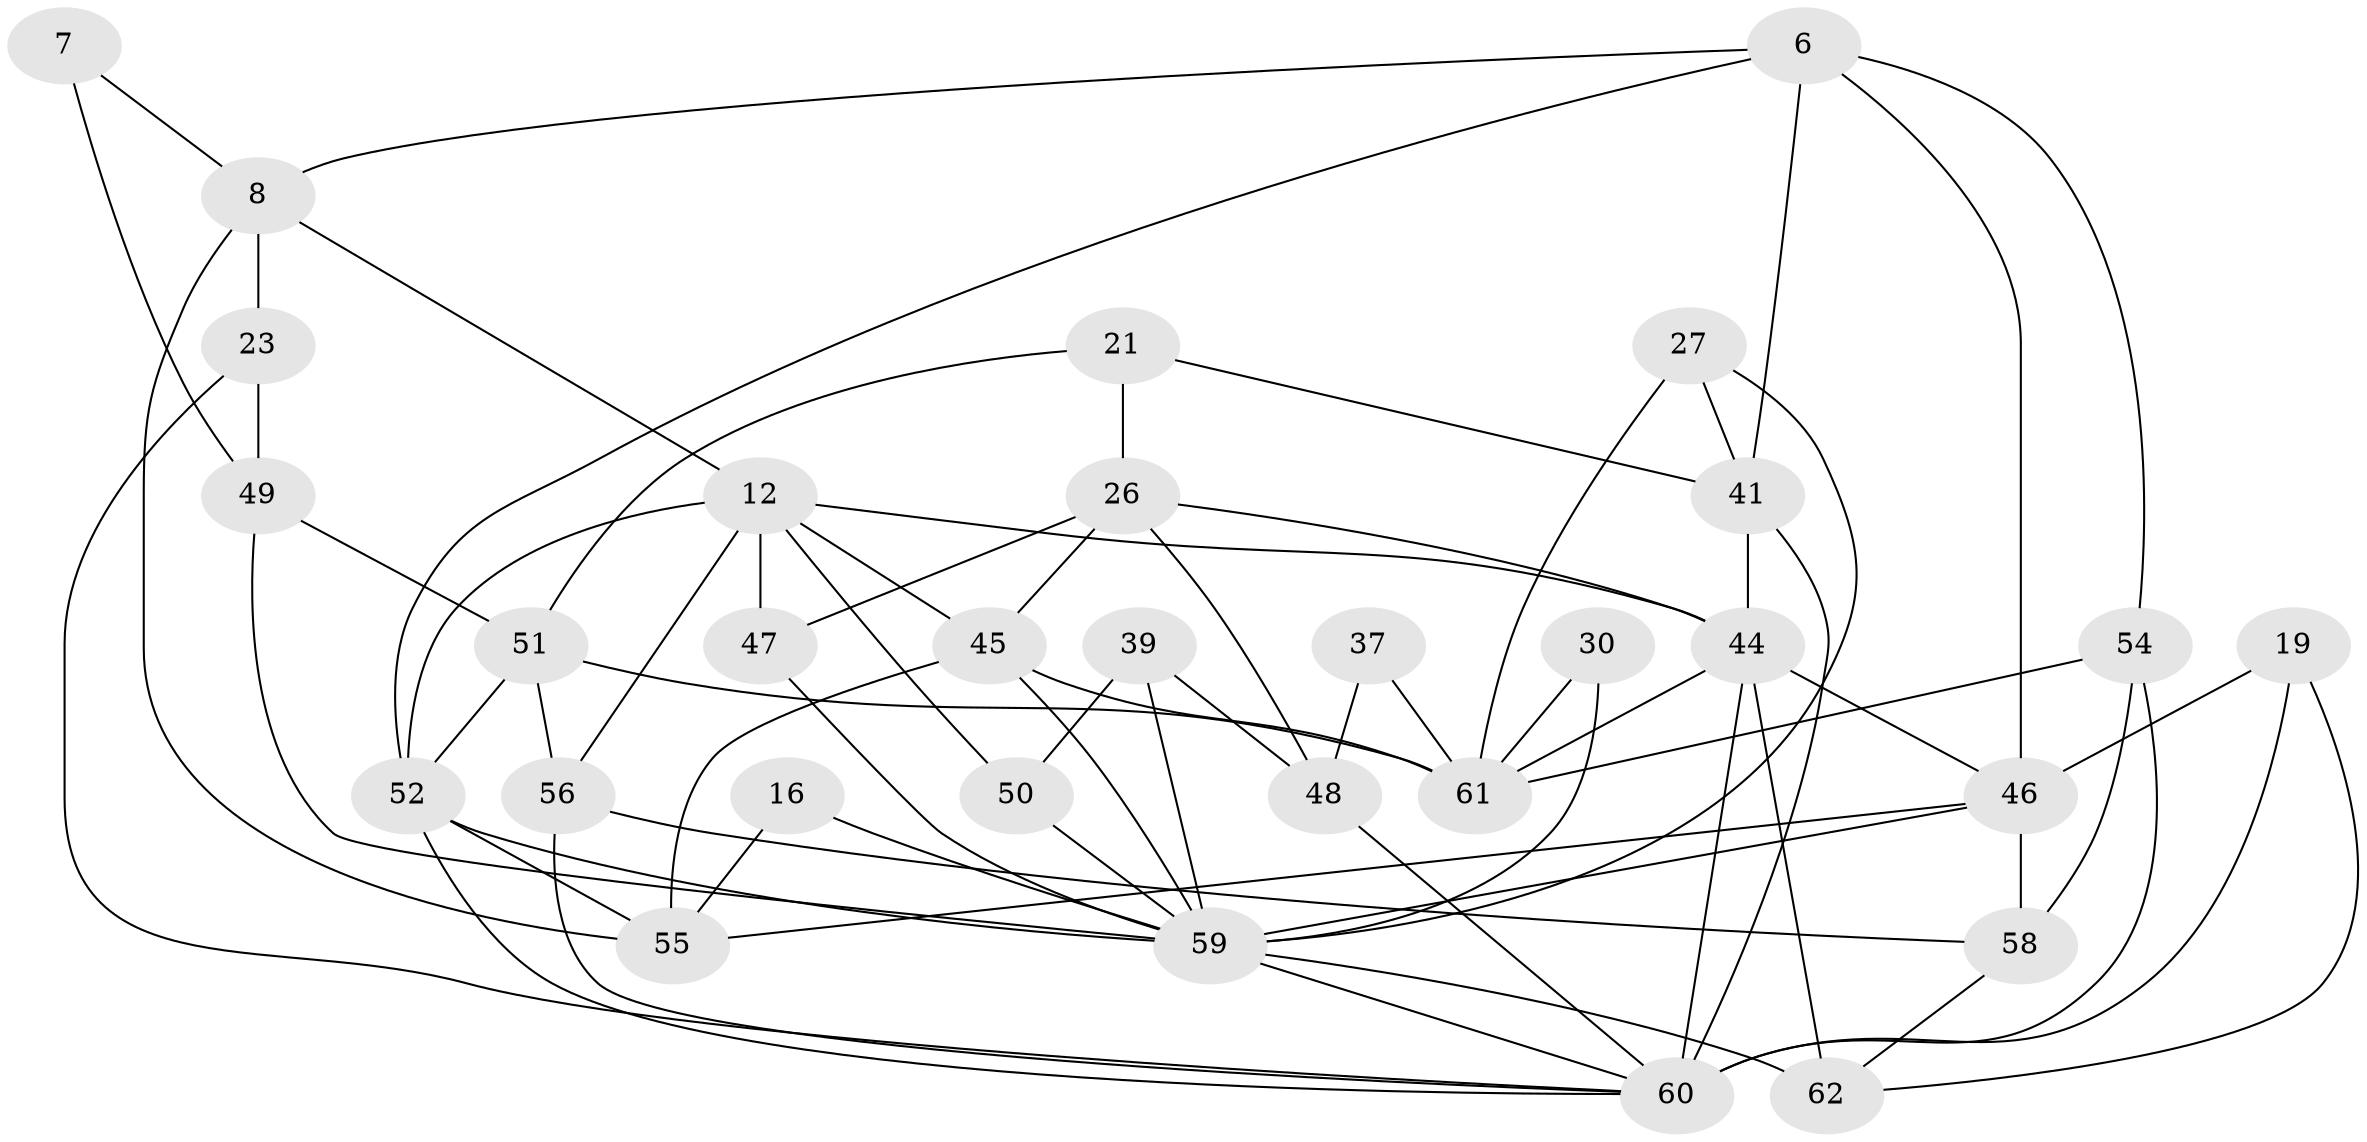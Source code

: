 // original degree distribution, {6: 0.08064516129032258, 2: 0.14516129032258066, 3: 0.22580645161290322, 5: 0.16129032258064516, 4: 0.3387096774193548, 9: 0.016129032258064516, 7: 0.016129032258064516, 8: 0.016129032258064516}
// Generated by graph-tools (version 1.1) at 2025/51/03/09/25 04:51:33]
// undirected, 31 vertices, 71 edges
graph export_dot {
graph [start="1"]
  node [color=gray90,style=filled];
  6 [super="+2"];
  7;
  8;
  12;
  16;
  19;
  21;
  23;
  26 [super="+9"];
  27;
  30;
  37;
  39 [super="+18"];
  41;
  44 [super="+25+33"];
  45 [super="+5+43"];
  46 [super="+36"];
  47;
  48;
  49 [super="+24"];
  50 [super="+34"];
  51 [super="+29"];
  52 [super="+4+28"];
  54;
  55 [super="+31"];
  56 [super="+35"];
  58;
  59 [super="+40+53"];
  60 [super="+3+57"];
  61 [super="+38+42"];
  62 [super="+17"];
  6 -- 8;
  6 -- 46 [weight=2];
  6 -- 52 [weight=2];
  6 -- 54;
  6 -- 41;
  7 -- 8;
  7 -- 49 [weight=2];
  8 -- 12;
  8 -- 23;
  8 -- 55;
  12 -- 45 [weight=2];
  12 -- 47;
  12 -- 56 [weight=2];
  12 -- 52;
  12 -- 44;
  12 -- 50;
  16 -- 55;
  16 -- 59;
  19 -- 62;
  19 -- 60 [weight=2];
  19 -- 46;
  21 -- 26 [weight=2];
  21 -- 41;
  21 -- 51;
  23 -- 49 [weight=2];
  23 -- 60;
  26 -- 48;
  26 -- 47;
  26 -- 45;
  26 -- 44;
  27 -- 41;
  27 -- 59;
  27 -- 61;
  30 -- 59;
  30 -- 61;
  37 -- 48;
  37 -- 61;
  39 -- 59 [weight=2];
  39 -- 48;
  39 -- 50;
  41 -- 60 [weight=2];
  41 -- 44;
  44 -- 60;
  44 -- 62;
  44 -- 46 [weight=2];
  44 -- 61;
  45 -- 61 [weight=3];
  45 -- 55 [weight=3];
  45 -- 59 [weight=2];
  46 -- 55;
  46 -- 58;
  46 -- 59;
  47 -- 59;
  48 -- 60;
  49 -- 51 [weight=2];
  49 -- 59;
  50 -- 59;
  51 -- 52;
  51 -- 61;
  51 -- 56;
  52 -- 59;
  52 -- 55;
  52 -- 60;
  54 -- 58;
  54 -- 60;
  54 -- 61;
  56 -- 58;
  56 -- 60;
  58 -- 62;
  59 -- 62 [weight=3];
  59 -- 60;
}
